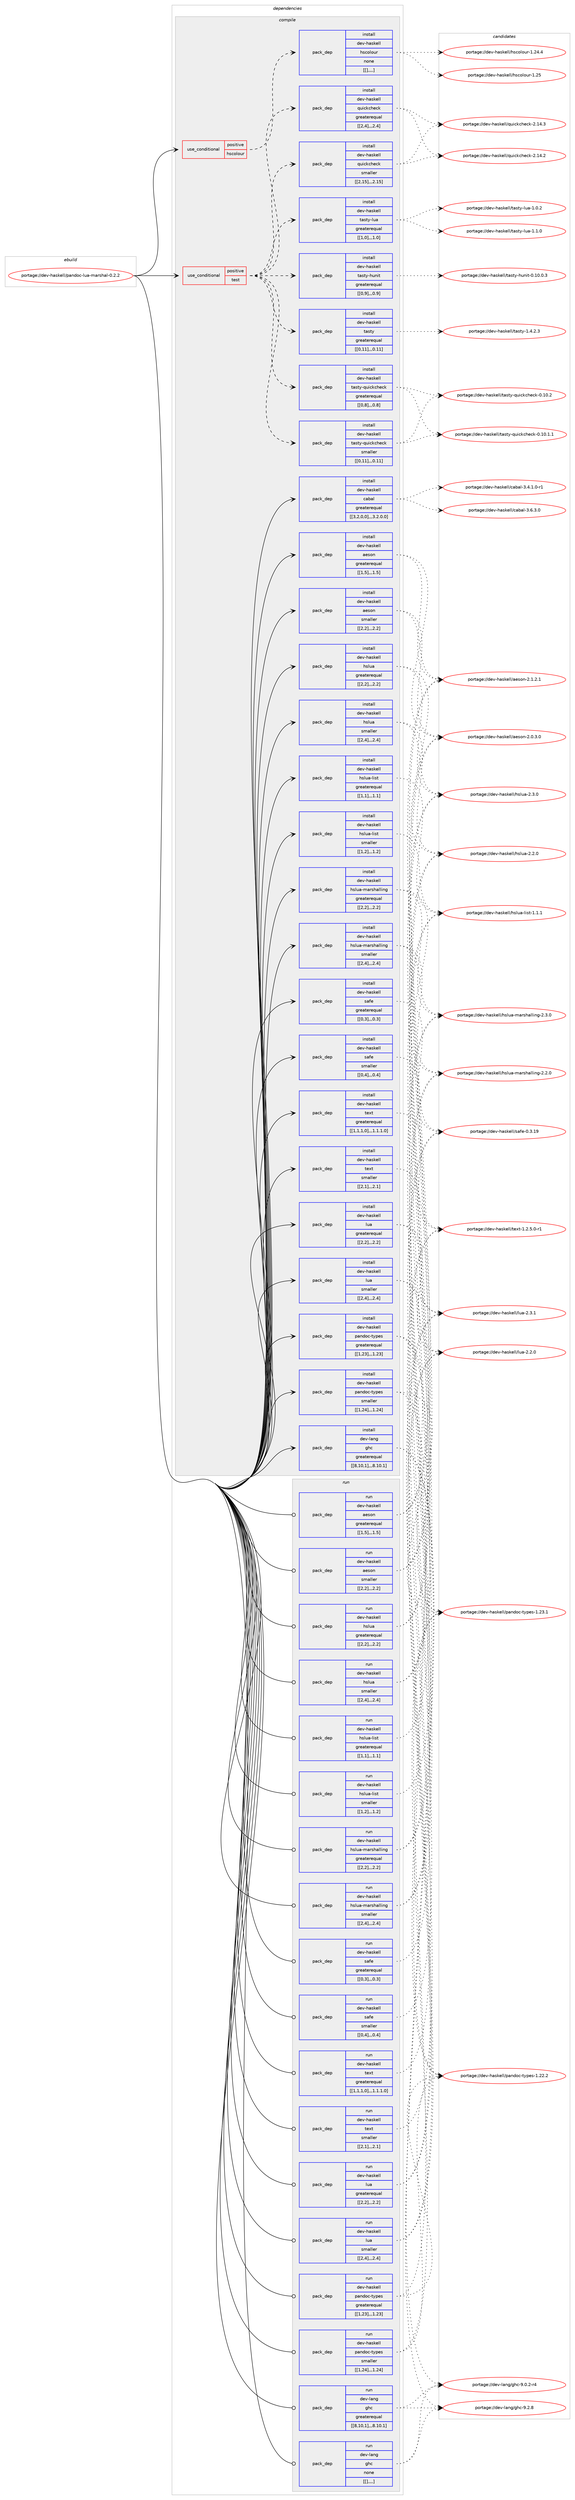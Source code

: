 digraph prolog {

# *************
# Graph options
# *************

newrank=true;
concentrate=true;
compound=true;
graph [rankdir=LR,fontname=Helvetica,fontsize=10,ranksep=1.5];#, ranksep=2.5, nodesep=0.2];
edge  [arrowhead=vee];
node  [fontname=Helvetica,fontsize=10];

# **********
# The ebuild
# **********

subgraph cluster_leftcol {
color=gray;
label=<<i>ebuild</i>>;
id [label="portage://dev-haskell/pandoc-lua-marshal-0.2.2", color=red, width=4, href="../dev-haskell/pandoc-lua-marshal-0.2.2.svg"];
}

# ****************
# The dependencies
# ****************

subgraph cluster_midcol {
color=gray;
label=<<i>dependencies</i>>;
subgraph cluster_compile {
fillcolor="#eeeeee";
style=filled;
label=<<i>compile</i>>;
subgraph cond21231 {
dependency86016 [label=<<TABLE BORDER="0" CELLBORDER="1" CELLSPACING="0" CELLPADDING="4"><TR><TD ROWSPAN="3" CELLPADDING="10">use_conditional</TD></TR><TR><TD>positive</TD></TR><TR><TD>hscolour</TD></TR></TABLE>>, shape=none, color=red];
subgraph pack63778 {
dependency86017 [label=<<TABLE BORDER="0" CELLBORDER="1" CELLSPACING="0" CELLPADDING="4" WIDTH="220"><TR><TD ROWSPAN="6" CELLPADDING="30">pack_dep</TD></TR><TR><TD WIDTH="110">install</TD></TR><TR><TD>dev-haskell</TD></TR><TR><TD>hscolour</TD></TR><TR><TD>none</TD></TR><TR><TD>[[],,,,]</TD></TR></TABLE>>, shape=none, color=blue];
}
dependency86016:e -> dependency86017:w [weight=20,style="dashed",arrowhead="vee"];
}
id:e -> dependency86016:w [weight=20,style="solid",arrowhead="vee"];
subgraph cond21232 {
dependency86018 [label=<<TABLE BORDER="0" CELLBORDER="1" CELLSPACING="0" CELLPADDING="4"><TR><TD ROWSPAN="3" CELLPADDING="10">use_conditional</TD></TR><TR><TD>positive</TD></TR><TR><TD>test</TD></TR></TABLE>>, shape=none, color=red];
subgraph pack63779 {
dependency86019 [label=<<TABLE BORDER="0" CELLBORDER="1" CELLSPACING="0" CELLPADDING="4" WIDTH="220"><TR><TD ROWSPAN="6" CELLPADDING="30">pack_dep</TD></TR><TR><TD WIDTH="110">install</TD></TR><TR><TD>dev-haskell</TD></TR><TR><TD>quickcheck</TD></TR><TR><TD>greaterequal</TD></TR><TR><TD>[[2,4],,,2.4]</TD></TR></TABLE>>, shape=none, color=blue];
}
dependency86018:e -> dependency86019:w [weight=20,style="dashed",arrowhead="vee"];
subgraph pack63780 {
dependency86020 [label=<<TABLE BORDER="0" CELLBORDER="1" CELLSPACING="0" CELLPADDING="4" WIDTH="220"><TR><TD ROWSPAN="6" CELLPADDING="30">pack_dep</TD></TR><TR><TD WIDTH="110">install</TD></TR><TR><TD>dev-haskell</TD></TR><TR><TD>quickcheck</TD></TR><TR><TD>smaller</TD></TR><TR><TD>[[2,15],,,2.15]</TD></TR></TABLE>>, shape=none, color=blue];
}
dependency86018:e -> dependency86020:w [weight=20,style="dashed",arrowhead="vee"];
subgraph pack63781 {
dependency86021 [label=<<TABLE BORDER="0" CELLBORDER="1" CELLSPACING="0" CELLPADDING="4" WIDTH="220"><TR><TD ROWSPAN="6" CELLPADDING="30">pack_dep</TD></TR><TR><TD WIDTH="110">install</TD></TR><TR><TD>dev-haskell</TD></TR><TR><TD>tasty</TD></TR><TR><TD>greaterequal</TD></TR><TR><TD>[[0,11],,,0.11]</TD></TR></TABLE>>, shape=none, color=blue];
}
dependency86018:e -> dependency86021:w [weight=20,style="dashed",arrowhead="vee"];
subgraph pack63782 {
dependency86022 [label=<<TABLE BORDER="0" CELLBORDER="1" CELLSPACING="0" CELLPADDING="4" WIDTH="220"><TR><TD ROWSPAN="6" CELLPADDING="30">pack_dep</TD></TR><TR><TD WIDTH="110">install</TD></TR><TR><TD>dev-haskell</TD></TR><TR><TD>tasty-hunit</TD></TR><TR><TD>greaterequal</TD></TR><TR><TD>[[0,9],,,0.9]</TD></TR></TABLE>>, shape=none, color=blue];
}
dependency86018:e -> dependency86022:w [weight=20,style="dashed",arrowhead="vee"];
subgraph pack63783 {
dependency86023 [label=<<TABLE BORDER="0" CELLBORDER="1" CELLSPACING="0" CELLPADDING="4" WIDTH="220"><TR><TD ROWSPAN="6" CELLPADDING="30">pack_dep</TD></TR><TR><TD WIDTH="110">install</TD></TR><TR><TD>dev-haskell</TD></TR><TR><TD>tasty-lua</TD></TR><TR><TD>greaterequal</TD></TR><TR><TD>[[1,0],,,1.0]</TD></TR></TABLE>>, shape=none, color=blue];
}
dependency86018:e -> dependency86023:w [weight=20,style="dashed",arrowhead="vee"];
subgraph pack63784 {
dependency86024 [label=<<TABLE BORDER="0" CELLBORDER="1" CELLSPACING="0" CELLPADDING="4" WIDTH="220"><TR><TD ROWSPAN="6" CELLPADDING="30">pack_dep</TD></TR><TR><TD WIDTH="110">install</TD></TR><TR><TD>dev-haskell</TD></TR><TR><TD>tasty-quickcheck</TD></TR><TR><TD>greaterequal</TD></TR><TR><TD>[[0,8],,,0.8]</TD></TR></TABLE>>, shape=none, color=blue];
}
dependency86018:e -> dependency86024:w [weight=20,style="dashed",arrowhead="vee"];
subgraph pack63785 {
dependency86025 [label=<<TABLE BORDER="0" CELLBORDER="1" CELLSPACING="0" CELLPADDING="4" WIDTH="220"><TR><TD ROWSPAN="6" CELLPADDING="30">pack_dep</TD></TR><TR><TD WIDTH="110">install</TD></TR><TR><TD>dev-haskell</TD></TR><TR><TD>tasty-quickcheck</TD></TR><TR><TD>smaller</TD></TR><TR><TD>[[0,11],,,0.11]</TD></TR></TABLE>>, shape=none, color=blue];
}
dependency86018:e -> dependency86025:w [weight=20,style="dashed",arrowhead="vee"];
}
id:e -> dependency86018:w [weight=20,style="solid",arrowhead="vee"];
subgraph pack63786 {
dependency86026 [label=<<TABLE BORDER="0" CELLBORDER="1" CELLSPACING="0" CELLPADDING="4" WIDTH="220"><TR><TD ROWSPAN="6" CELLPADDING="30">pack_dep</TD></TR><TR><TD WIDTH="110">install</TD></TR><TR><TD>dev-haskell</TD></TR><TR><TD>aeson</TD></TR><TR><TD>greaterequal</TD></TR><TR><TD>[[1,5],,,1.5]</TD></TR></TABLE>>, shape=none, color=blue];
}
id:e -> dependency86026:w [weight=20,style="solid",arrowhead="vee"];
subgraph pack63787 {
dependency86027 [label=<<TABLE BORDER="0" CELLBORDER="1" CELLSPACING="0" CELLPADDING="4" WIDTH="220"><TR><TD ROWSPAN="6" CELLPADDING="30">pack_dep</TD></TR><TR><TD WIDTH="110">install</TD></TR><TR><TD>dev-haskell</TD></TR><TR><TD>aeson</TD></TR><TR><TD>smaller</TD></TR><TR><TD>[[2,2],,,2.2]</TD></TR></TABLE>>, shape=none, color=blue];
}
id:e -> dependency86027:w [weight=20,style="solid",arrowhead="vee"];
subgraph pack63788 {
dependency86028 [label=<<TABLE BORDER="0" CELLBORDER="1" CELLSPACING="0" CELLPADDING="4" WIDTH="220"><TR><TD ROWSPAN="6" CELLPADDING="30">pack_dep</TD></TR><TR><TD WIDTH="110">install</TD></TR><TR><TD>dev-haskell</TD></TR><TR><TD>cabal</TD></TR><TR><TD>greaterequal</TD></TR><TR><TD>[[3,2,0,0],,,3.2.0.0]</TD></TR></TABLE>>, shape=none, color=blue];
}
id:e -> dependency86028:w [weight=20,style="solid",arrowhead="vee"];
subgraph pack63789 {
dependency86029 [label=<<TABLE BORDER="0" CELLBORDER="1" CELLSPACING="0" CELLPADDING="4" WIDTH="220"><TR><TD ROWSPAN="6" CELLPADDING="30">pack_dep</TD></TR><TR><TD WIDTH="110">install</TD></TR><TR><TD>dev-haskell</TD></TR><TR><TD>hslua</TD></TR><TR><TD>greaterequal</TD></TR><TR><TD>[[2,2],,,2.2]</TD></TR></TABLE>>, shape=none, color=blue];
}
id:e -> dependency86029:w [weight=20,style="solid",arrowhead="vee"];
subgraph pack63790 {
dependency86030 [label=<<TABLE BORDER="0" CELLBORDER="1" CELLSPACING="0" CELLPADDING="4" WIDTH="220"><TR><TD ROWSPAN="6" CELLPADDING="30">pack_dep</TD></TR><TR><TD WIDTH="110">install</TD></TR><TR><TD>dev-haskell</TD></TR><TR><TD>hslua</TD></TR><TR><TD>smaller</TD></TR><TR><TD>[[2,4],,,2.4]</TD></TR></TABLE>>, shape=none, color=blue];
}
id:e -> dependency86030:w [weight=20,style="solid",arrowhead="vee"];
subgraph pack63791 {
dependency86031 [label=<<TABLE BORDER="0" CELLBORDER="1" CELLSPACING="0" CELLPADDING="4" WIDTH="220"><TR><TD ROWSPAN="6" CELLPADDING="30">pack_dep</TD></TR><TR><TD WIDTH="110">install</TD></TR><TR><TD>dev-haskell</TD></TR><TR><TD>hslua-list</TD></TR><TR><TD>greaterequal</TD></TR><TR><TD>[[1,1],,,1.1]</TD></TR></TABLE>>, shape=none, color=blue];
}
id:e -> dependency86031:w [weight=20,style="solid",arrowhead="vee"];
subgraph pack63792 {
dependency86032 [label=<<TABLE BORDER="0" CELLBORDER="1" CELLSPACING="0" CELLPADDING="4" WIDTH="220"><TR><TD ROWSPAN="6" CELLPADDING="30">pack_dep</TD></TR><TR><TD WIDTH="110">install</TD></TR><TR><TD>dev-haskell</TD></TR><TR><TD>hslua-list</TD></TR><TR><TD>smaller</TD></TR><TR><TD>[[1,2],,,1.2]</TD></TR></TABLE>>, shape=none, color=blue];
}
id:e -> dependency86032:w [weight=20,style="solid",arrowhead="vee"];
subgraph pack63793 {
dependency86033 [label=<<TABLE BORDER="0" CELLBORDER="1" CELLSPACING="0" CELLPADDING="4" WIDTH="220"><TR><TD ROWSPAN="6" CELLPADDING="30">pack_dep</TD></TR><TR><TD WIDTH="110">install</TD></TR><TR><TD>dev-haskell</TD></TR><TR><TD>hslua-marshalling</TD></TR><TR><TD>greaterequal</TD></TR><TR><TD>[[2,2],,,2.2]</TD></TR></TABLE>>, shape=none, color=blue];
}
id:e -> dependency86033:w [weight=20,style="solid",arrowhead="vee"];
subgraph pack63794 {
dependency86034 [label=<<TABLE BORDER="0" CELLBORDER="1" CELLSPACING="0" CELLPADDING="4" WIDTH="220"><TR><TD ROWSPAN="6" CELLPADDING="30">pack_dep</TD></TR><TR><TD WIDTH="110">install</TD></TR><TR><TD>dev-haskell</TD></TR><TR><TD>hslua-marshalling</TD></TR><TR><TD>smaller</TD></TR><TR><TD>[[2,4],,,2.4]</TD></TR></TABLE>>, shape=none, color=blue];
}
id:e -> dependency86034:w [weight=20,style="solid",arrowhead="vee"];
subgraph pack63795 {
dependency86035 [label=<<TABLE BORDER="0" CELLBORDER="1" CELLSPACING="0" CELLPADDING="4" WIDTH="220"><TR><TD ROWSPAN="6" CELLPADDING="30">pack_dep</TD></TR><TR><TD WIDTH="110">install</TD></TR><TR><TD>dev-haskell</TD></TR><TR><TD>lua</TD></TR><TR><TD>greaterequal</TD></TR><TR><TD>[[2,2],,,2.2]</TD></TR></TABLE>>, shape=none, color=blue];
}
id:e -> dependency86035:w [weight=20,style="solid",arrowhead="vee"];
subgraph pack63796 {
dependency86036 [label=<<TABLE BORDER="0" CELLBORDER="1" CELLSPACING="0" CELLPADDING="4" WIDTH="220"><TR><TD ROWSPAN="6" CELLPADDING="30">pack_dep</TD></TR><TR><TD WIDTH="110">install</TD></TR><TR><TD>dev-haskell</TD></TR><TR><TD>lua</TD></TR><TR><TD>smaller</TD></TR><TR><TD>[[2,4],,,2.4]</TD></TR></TABLE>>, shape=none, color=blue];
}
id:e -> dependency86036:w [weight=20,style="solid",arrowhead="vee"];
subgraph pack63797 {
dependency86037 [label=<<TABLE BORDER="0" CELLBORDER="1" CELLSPACING="0" CELLPADDING="4" WIDTH="220"><TR><TD ROWSPAN="6" CELLPADDING="30">pack_dep</TD></TR><TR><TD WIDTH="110">install</TD></TR><TR><TD>dev-haskell</TD></TR><TR><TD>pandoc-types</TD></TR><TR><TD>greaterequal</TD></TR><TR><TD>[[1,23],,,1.23]</TD></TR></TABLE>>, shape=none, color=blue];
}
id:e -> dependency86037:w [weight=20,style="solid",arrowhead="vee"];
subgraph pack63798 {
dependency86038 [label=<<TABLE BORDER="0" CELLBORDER="1" CELLSPACING="0" CELLPADDING="4" WIDTH="220"><TR><TD ROWSPAN="6" CELLPADDING="30">pack_dep</TD></TR><TR><TD WIDTH="110">install</TD></TR><TR><TD>dev-haskell</TD></TR><TR><TD>pandoc-types</TD></TR><TR><TD>smaller</TD></TR><TR><TD>[[1,24],,,1.24]</TD></TR></TABLE>>, shape=none, color=blue];
}
id:e -> dependency86038:w [weight=20,style="solid",arrowhead="vee"];
subgraph pack63799 {
dependency86039 [label=<<TABLE BORDER="0" CELLBORDER="1" CELLSPACING="0" CELLPADDING="4" WIDTH="220"><TR><TD ROWSPAN="6" CELLPADDING="30">pack_dep</TD></TR><TR><TD WIDTH="110">install</TD></TR><TR><TD>dev-haskell</TD></TR><TR><TD>safe</TD></TR><TR><TD>greaterequal</TD></TR><TR><TD>[[0,3],,,0.3]</TD></TR></TABLE>>, shape=none, color=blue];
}
id:e -> dependency86039:w [weight=20,style="solid",arrowhead="vee"];
subgraph pack63800 {
dependency86040 [label=<<TABLE BORDER="0" CELLBORDER="1" CELLSPACING="0" CELLPADDING="4" WIDTH="220"><TR><TD ROWSPAN="6" CELLPADDING="30">pack_dep</TD></TR><TR><TD WIDTH="110">install</TD></TR><TR><TD>dev-haskell</TD></TR><TR><TD>safe</TD></TR><TR><TD>smaller</TD></TR><TR><TD>[[0,4],,,0.4]</TD></TR></TABLE>>, shape=none, color=blue];
}
id:e -> dependency86040:w [weight=20,style="solid",arrowhead="vee"];
subgraph pack63801 {
dependency86041 [label=<<TABLE BORDER="0" CELLBORDER="1" CELLSPACING="0" CELLPADDING="4" WIDTH="220"><TR><TD ROWSPAN="6" CELLPADDING="30">pack_dep</TD></TR><TR><TD WIDTH="110">install</TD></TR><TR><TD>dev-haskell</TD></TR><TR><TD>text</TD></TR><TR><TD>greaterequal</TD></TR><TR><TD>[[1,1,1,0],,,1.1.1.0]</TD></TR></TABLE>>, shape=none, color=blue];
}
id:e -> dependency86041:w [weight=20,style="solid",arrowhead="vee"];
subgraph pack63802 {
dependency86042 [label=<<TABLE BORDER="0" CELLBORDER="1" CELLSPACING="0" CELLPADDING="4" WIDTH="220"><TR><TD ROWSPAN="6" CELLPADDING="30">pack_dep</TD></TR><TR><TD WIDTH="110">install</TD></TR><TR><TD>dev-haskell</TD></TR><TR><TD>text</TD></TR><TR><TD>smaller</TD></TR><TR><TD>[[2,1],,,2.1]</TD></TR></TABLE>>, shape=none, color=blue];
}
id:e -> dependency86042:w [weight=20,style="solid",arrowhead="vee"];
subgraph pack63803 {
dependency86043 [label=<<TABLE BORDER="0" CELLBORDER="1" CELLSPACING="0" CELLPADDING="4" WIDTH="220"><TR><TD ROWSPAN="6" CELLPADDING="30">pack_dep</TD></TR><TR><TD WIDTH="110">install</TD></TR><TR><TD>dev-lang</TD></TR><TR><TD>ghc</TD></TR><TR><TD>greaterequal</TD></TR><TR><TD>[[8,10,1],,,8.10.1]</TD></TR></TABLE>>, shape=none, color=blue];
}
id:e -> dependency86043:w [weight=20,style="solid",arrowhead="vee"];
}
subgraph cluster_compileandrun {
fillcolor="#eeeeee";
style=filled;
label=<<i>compile and run</i>>;
}
subgraph cluster_run {
fillcolor="#eeeeee";
style=filled;
label=<<i>run</i>>;
subgraph pack63804 {
dependency86044 [label=<<TABLE BORDER="0" CELLBORDER="1" CELLSPACING="0" CELLPADDING="4" WIDTH="220"><TR><TD ROWSPAN="6" CELLPADDING="30">pack_dep</TD></TR><TR><TD WIDTH="110">run</TD></TR><TR><TD>dev-haskell</TD></TR><TR><TD>aeson</TD></TR><TR><TD>greaterequal</TD></TR><TR><TD>[[1,5],,,1.5]</TD></TR></TABLE>>, shape=none, color=blue];
}
id:e -> dependency86044:w [weight=20,style="solid",arrowhead="odot"];
subgraph pack63805 {
dependency86045 [label=<<TABLE BORDER="0" CELLBORDER="1" CELLSPACING="0" CELLPADDING="4" WIDTH="220"><TR><TD ROWSPAN="6" CELLPADDING="30">pack_dep</TD></TR><TR><TD WIDTH="110">run</TD></TR><TR><TD>dev-haskell</TD></TR><TR><TD>aeson</TD></TR><TR><TD>smaller</TD></TR><TR><TD>[[2,2],,,2.2]</TD></TR></TABLE>>, shape=none, color=blue];
}
id:e -> dependency86045:w [weight=20,style="solid",arrowhead="odot"];
subgraph pack63806 {
dependency86046 [label=<<TABLE BORDER="0" CELLBORDER="1" CELLSPACING="0" CELLPADDING="4" WIDTH="220"><TR><TD ROWSPAN="6" CELLPADDING="30">pack_dep</TD></TR><TR><TD WIDTH="110">run</TD></TR><TR><TD>dev-haskell</TD></TR><TR><TD>hslua</TD></TR><TR><TD>greaterequal</TD></TR><TR><TD>[[2,2],,,2.2]</TD></TR></TABLE>>, shape=none, color=blue];
}
id:e -> dependency86046:w [weight=20,style="solid",arrowhead="odot"];
subgraph pack63807 {
dependency86047 [label=<<TABLE BORDER="0" CELLBORDER="1" CELLSPACING="0" CELLPADDING="4" WIDTH="220"><TR><TD ROWSPAN="6" CELLPADDING="30">pack_dep</TD></TR><TR><TD WIDTH="110">run</TD></TR><TR><TD>dev-haskell</TD></TR><TR><TD>hslua</TD></TR><TR><TD>smaller</TD></TR><TR><TD>[[2,4],,,2.4]</TD></TR></TABLE>>, shape=none, color=blue];
}
id:e -> dependency86047:w [weight=20,style="solid",arrowhead="odot"];
subgraph pack63808 {
dependency86048 [label=<<TABLE BORDER="0" CELLBORDER="1" CELLSPACING="0" CELLPADDING="4" WIDTH="220"><TR><TD ROWSPAN="6" CELLPADDING="30">pack_dep</TD></TR><TR><TD WIDTH="110">run</TD></TR><TR><TD>dev-haskell</TD></TR><TR><TD>hslua-list</TD></TR><TR><TD>greaterequal</TD></TR><TR><TD>[[1,1],,,1.1]</TD></TR></TABLE>>, shape=none, color=blue];
}
id:e -> dependency86048:w [weight=20,style="solid",arrowhead="odot"];
subgraph pack63809 {
dependency86049 [label=<<TABLE BORDER="0" CELLBORDER="1" CELLSPACING="0" CELLPADDING="4" WIDTH="220"><TR><TD ROWSPAN="6" CELLPADDING="30">pack_dep</TD></TR><TR><TD WIDTH="110">run</TD></TR><TR><TD>dev-haskell</TD></TR><TR><TD>hslua-list</TD></TR><TR><TD>smaller</TD></TR><TR><TD>[[1,2],,,1.2]</TD></TR></TABLE>>, shape=none, color=blue];
}
id:e -> dependency86049:w [weight=20,style="solid",arrowhead="odot"];
subgraph pack63810 {
dependency86050 [label=<<TABLE BORDER="0" CELLBORDER="1" CELLSPACING="0" CELLPADDING="4" WIDTH="220"><TR><TD ROWSPAN="6" CELLPADDING="30">pack_dep</TD></TR><TR><TD WIDTH="110">run</TD></TR><TR><TD>dev-haskell</TD></TR><TR><TD>hslua-marshalling</TD></TR><TR><TD>greaterequal</TD></TR><TR><TD>[[2,2],,,2.2]</TD></TR></TABLE>>, shape=none, color=blue];
}
id:e -> dependency86050:w [weight=20,style="solid",arrowhead="odot"];
subgraph pack63811 {
dependency86051 [label=<<TABLE BORDER="0" CELLBORDER="1" CELLSPACING="0" CELLPADDING="4" WIDTH="220"><TR><TD ROWSPAN="6" CELLPADDING="30">pack_dep</TD></TR><TR><TD WIDTH="110">run</TD></TR><TR><TD>dev-haskell</TD></TR><TR><TD>hslua-marshalling</TD></TR><TR><TD>smaller</TD></TR><TR><TD>[[2,4],,,2.4]</TD></TR></TABLE>>, shape=none, color=blue];
}
id:e -> dependency86051:w [weight=20,style="solid",arrowhead="odot"];
subgraph pack63812 {
dependency86052 [label=<<TABLE BORDER="0" CELLBORDER="1" CELLSPACING="0" CELLPADDING="4" WIDTH="220"><TR><TD ROWSPAN="6" CELLPADDING="30">pack_dep</TD></TR><TR><TD WIDTH="110">run</TD></TR><TR><TD>dev-haskell</TD></TR><TR><TD>lua</TD></TR><TR><TD>greaterequal</TD></TR><TR><TD>[[2,2],,,2.2]</TD></TR></TABLE>>, shape=none, color=blue];
}
id:e -> dependency86052:w [weight=20,style="solid",arrowhead="odot"];
subgraph pack63813 {
dependency86053 [label=<<TABLE BORDER="0" CELLBORDER="1" CELLSPACING="0" CELLPADDING="4" WIDTH="220"><TR><TD ROWSPAN="6" CELLPADDING="30">pack_dep</TD></TR><TR><TD WIDTH="110">run</TD></TR><TR><TD>dev-haskell</TD></TR><TR><TD>lua</TD></TR><TR><TD>smaller</TD></TR><TR><TD>[[2,4],,,2.4]</TD></TR></TABLE>>, shape=none, color=blue];
}
id:e -> dependency86053:w [weight=20,style="solid",arrowhead="odot"];
subgraph pack63814 {
dependency86054 [label=<<TABLE BORDER="0" CELLBORDER="1" CELLSPACING="0" CELLPADDING="4" WIDTH="220"><TR><TD ROWSPAN="6" CELLPADDING="30">pack_dep</TD></TR><TR><TD WIDTH="110">run</TD></TR><TR><TD>dev-haskell</TD></TR><TR><TD>pandoc-types</TD></TR><TR><TD>greaterequal</TD></TR><TR><TD>[[1,23],,,1.23]</TD></TR></TABLE>>, shape=none, color=blue];
}
id:e -> dependency86054:w [weight=20,style="solid",arrowhead="odot"];
subgraph pack63815 {
dependency86055 [label=<<TABLE BORDER="0" CELLBORDER="1" CELLSPACING="0" CELLPADDING="4" WIDTH="220"><TR><TD ROWSPAN="6" CELLPADDING="30">pack_dep</TD></TR><TR><TD WIDTH="110">run</TD></TR><TR><TD>dev-haskell</TD></TR><TR><TD>pandoc-types</TD></TR><TR><TD>smaller</TD></TR><TR><TD>[[1,24],,,1.24]</TD></TR></TABLE>>, shape=none, color=blue];
}
id:e -> dependency86055:w [weight=20,style="solid",arrowhead="odot"];
subgraph pack63816 {
dependency86056 [label=<<TABLE BORDER="0" CELLBORDER="1" CELLSPACING="0" CELLPADDING="4" WIDTH="220"><TR><TD ROWSPAN="6" CELLPADDING="30">pack_dep</TD></TR><TR><TD WIDTH="110">run</TD></TR><TR><TD>dev-haskell</TD></TR><TR><TD>safe</TD></TR><TR><TD>greaterequal</TD></TR><TR><TD>[[0,3],,,0.3]</TD></TR></TABLE>>, shape=none, color=blue];
}
id:e -> dependency86056:w [weight=20,style="solid",arrowhead="odot"];
subgraph pack63817 {
dependency86057 [label=<<TABLE BORDER="0" CELLBORDER="1" CELLSPACING="0" CELLPADDING="4" WIDTH="220"><TR><TD ROWSPAN="6" CELLPADDING="30">pack_dep</TD></TR><TR><TD WIDTH="110">run</TD></TR><TR><TD>dev-haskell</TD></TR><TR><TD>safe</TD></TR><TR><TD>smaller</TD></TR><TR><TD>[[0,4],,,0.4]</TD></TR></TABLE>>, shape=none, color=blue];
}
id:e -> dependency86057:w [weight=20,style="solid",arrowhead="odot"];
subgraph pack63818 {
dependency86058 [label=<<TABLE BORDER="0" CELLBORDER="1" CELLSPACING="0" CELLPADDING="4" WIDTH="220"><TR><TD ROWSPAN="6" CELLPADDING="30">pack_dep</TD></TR><TR><TD WIDTH="110">run</TD></TR><TR><TD>dev-haskell</TD></TR><TR><TD>text</TD></TR><TR><TD>greaterequal</TD></TR><TR><TD>[[1,1,1,0],,,1.1.1.0]</TD></TR></TABLE>>, shape=none, color=blue];
}
id:e -> dependency86058:w [weight=20,style="solid",arrowhead="odot"];
subgraph pack63819 {
dependency86059 [label=<<TABLE BORDER="0" CELLBORDER="1" CELLSPACING="0" CELLPADDING="4" WIDTH="220"><TR><TD ROWSPAN="6" CELLPADDING="30">pack_dep</TD></TR><TR><TD WIDTH="110">run</TD></TR><TR><TD>dev-haskell</TD></TR><TR><TD>text</TD></TR><TR><TD>smaller</TD></TR><TR><TD>[[2,1],,,2.1]</TD></TR></TABLE>>, shape=none, color=blue];
}
id:e -> dependency86059:w [weight=20,style="solid",arrowhead="odot"];
subgraph pack63820 {
dependency86060 [label=<<TABLE BORDER="0" CELLBORDER="1" CELLSPACING="0" CELLPADDING="4" WIDTH="220"><TR><TD ROWSPAN="6" CELLPADDING="30">pack_dep</TD></TR><TR><TD WIDTH="110">run</TD></TR><TR><TD>dev-lang</TD></TR><TR><TD>ghc</TD></TR><TR><TD>greaterequal</TD></TR><TR><TD>[[8,10,1],,,8.10.1]</TD></TR></TABLE>>, shape=none, color=blue];
}
id:e -> dependency86060:w [weight=20,style="solid",arrowhead="odot"];
subgraph pack63821 {
dependency86061 [label=<<TABLE BORDER="0" CELLBORDER="1" CELLSPACING="0" CELLPADDING="4" WIDTH="220"><TR><TD ROWSPAN="6" CELLPADDING="30">pack_dep</TD></TR><TR><TD WIDTH="110">run</TD></TR><TR><TD>dev-lang</TD></TR><TR><TD>ghc</TD></TR><TR><TD>none</TD></TR><TR><TD>[[],,,,]</TD></TR></TABLE>>, shape=none, color=blue];
}
id:e -> dependency86061:w [weight=20,style="solid",arrowhead="odot"];
}
}

# **************
# The candidates
# **************

subgraph cluster_choices {
rank=same;
color=gray;
label=<<i>candidates</i>>;

subgraph choice63778 {
color=black;
nodesep=1;
choice100101118451049711510710110810847104115991111081111171144549465053 [label="portage://dev-haskell/hscolour-1.25", color=red, width=4,href="../dev-haskell/hscolour-1.25.svg"];
choice1001011184510497115107101108108471041159911110811111711445494650524652 [label="portage://dev-haskell/hscolour-1.24.4", color=red, width=4,href="../dev-haskell/hscolour-1.24.4.svg"];
dependency86017:e -> choice100101118451049711510710110810847104115991111081111171144549465053:w [style=dotted,weight="100"];
dependency86017:e -> choice1001011184510497115107101108108471041159911110811111711445494650524652:w [style=dotted,weight="100"];
}
subgraph choice63779 {
color=black;
nodesep=1;
choice10010111845104971151071011081084711311710599107991041019910745504649524651 [label="portage://dev-haskell/quickcheck-2.14.3", color=red, width=4,href="../dev-haskell/quickcheck-2.14.3.svg"];
choice10010111845104971151071011081084711311710599107991041019910745504649524650 [label="portage://dev-haskell/quickcheck-2.14.2", color=red, width=4,href="../dev-haskell/quickcheck-2.14.2.svg"];
dependency86019:e -> choice10010111845104971151071011081084711311710599107991041019910745504649524651:w [style=dotted,weight="100"];
dependency86019:e -> choice10010111845104971151071011081084711311710599107991041019910745504649524650:w [style=dotted,weight="100"];
}
subgraph choice63780 {
color=black;
nodesep=1;
choice10010111845104971151071011081084711311710599107991041019910745504649524651 [label="portage://dev-haskell/quickcheck-2.14.3", color=red, width=4,href="../dev-haskell/quickcheck-2.14.3.svg"];
choice10010111845104971151071011081084711311710599107991041019910745504649524650 [label="portage://dev-haskell/quickcheck-2.14.2", color=red, width=4,href="../dev-haskell/quickcheck-2.14.2.svg"];
dependency86020:e -> choice10010111845104971151071011081084711311710599107991041019910745504649524651:w [style=dotted,weight="100"];
dependency86020:e -> choice10010111845104971151071011081084711311710599107991041019910745504649524650:w [style=dotted,weight="100"];
}
subgraph choice63781 {
color=black;
nodesep=1;
choice100101118451049711510710110810847116971151161214549465246504651 [label="portage://dev-haskell/tasty-1.4.2.3", color=red, width=4,href="../dev-haskell/tasty-1.4.2.3.svg"];
dependency86021:e -> choice100101118451049711510710110810847116971151161214549465246504651:w [style=dotted,weight="100"];
}
subgraph choice63782 {
color=black;
nodesep=1;
choice1001011184510497115107101108108471169711511612145104117110105116454846494846484651 [label="portage://dev-haskell/tasty-hunit-0.10.0.3", color=red, width=4,href="../dev-haskell/tasty-hunit-0.10.0.3.svg"];
dependency86022:e -> choice1001011184510497115107101108108471169711511612145104117110105116454846494846484651:w [style=dotted,weight="100"];
}
subgraph choice63783 {
color=black;
nodesep=1;
choice100101118451049711510710110810847116971151161214510811797454946494648 [label="portage://dev-haskell/tasty-lua-1.1.0", color=red, width=4,href="../dev-haskell/tasty-lua-1.1.0.svg"];
choice100101118451049711510710110810847116971151161214510811797454946484650 [label="portage://dev-haskell/tasty-lua-1.0.2", color=red, width=4,href="../dev-haskell/tasty-lua-1.0.2.svg"];
dependency86023:e -> choice100101118451049711510710110810847116971151161214510811797454946494648:w [style=dotted,weight="100"];
dependency86023:e -> choice100101118451049711510710110810847116971151161214510811797454946484650:w [style=dotted,weight="100"];
}
subgraph choice63784 {
color=black;
nodesep=1;
choice100101118451049711510710110810847116971151161214511311710599107991041019910745484649484650 [label="portage://dev-haskell/tasty-quickcheck-0.10.2", color=red, width=4,href="../dev-haskell/tasty-quickcheck-0.10.2.svg"];
choice1001011184510497115107101108108471169711511612145113117105991079910410199107454846494846494649 [label="portage://dev-haskell/tasty-quickcheck-0.10.1.1", color=red, width=4,href="../dev-haskell/tasty-quickcheck-0.10.1.1.svg"];
dependency86024:e -> choice100101118451049711510710110810847116971151161214511311710599107991041019910745484649484650:w [style=dotted,weight="100"];
dependency86024:e -> choice1001011184510497115107101108108471169711511612145113117105991079910410199107454846494846494649:w [style=dotted,weight="100"];
}
subgraph choice63785 {
color=black;
nodesep=1;
choice100101118451049711510710110810847116971151161214511311710599107991041019910745484649484650 [label="portage://dev-haskell/tasty-quickcheck-0.10.2", color=red, width=4,href="../dev-haskell/tasty-quickcheck-0.10.2.svg"];
choice1001011184510497115107101108108471169711511612145113117105991079910410199107454846494846494649 [label="portage://dev-haskell/tasty-quickcheck-0.10.1.1", color=red, width=4,href="../dev-haskell/tasty-quickcheck-0.10.1.1.svg"];
dependency86025:e -> choice100101118451049711510710110810847116971151161214511311710599107991041019910745484649484650:w [style=dotted,weight="100"];
dependency86025:e -> choice1001011184510497115107101108108471169711511612145113117105991079910410199107454846494846494649:w [style=dotted,weight="100"];
}
subgraph choice63786 {
color=black;
nodesep=1;
choice100101118451049711510710110810847971011151111104550464946504649 [label="portage://dev-haskell/aeson-2.1.2.1", color=red, width=4,href="../dev-haskell/aeson-2.1.2.1.svg"];
choice100101118451049711510710110810847971011151111104550464846514648 [label="portage://dev-haskell/aeson-2.0.3.0", color=red, width=4,href="../dev-haskell/aeson-2.0.3.0.svg"];
dependency86026:e -> choice100101118451049711510710110810847971011151111104550464946504649:w [style=dotted,weight="100"];
dependency86026:e -> choice100101118451049711510710110810847971011151111104550464846514648:w [style=dotted,weight="100"];
}
subgraph choice63787 {
color=black;
nodesep=1;
choice100101118451049711510710110810847971011151111104550464946504649 [label="portage://dev-haskell/aeson-2.1.2.1", color=red, width=4,href="../dev-haskell/aeson-2.1.2.1.svg"];
choice100101118451049711510710110810847971011151111104550464846514648 [label="portage://dev-haskell/aeson-2.0.3.0", color=red, width=4,href="../dev-haskell/aeson-2.0.3.0.svg"];
dependency86027:e -> choice100101118451049711510710110810847971011151111104550464946504649:w [style=dotted,weight="100"];
dependency86027:e -> choice100101118451049711510710110810847971011151111104550464846514648:w [style=dotted,weight="100"];
}
subgraph choice63788 {
color=black;
nodesep=1;
choice100101118451049711510710110810847999798971084551465446514648 [label="portage://dev-haskell/cabal-3.6.3.0", color=red, width=4,href="../dev-haskell/cabal-3.6.3.0.svg"];
choice1001011184510497115107101108108479997989710845514652464946484511449 [label="portage://dev-haskell/cabal-3.4.1.0-r1", color=red, width=4,href="../dev-haskell/cabal-3.4.1.0-r1.svg"];
dependency86028:e -> choice100101118451049711510710110810847999798971084551465446514648:w [style=dotted,weight="100"];
dependency86028:e -> choice1001011184510497115107101108108479997989710845514652464946484511449:w [style=dotted,weight="100"];
}
subgraph choice63789 {
color=black;
nodesep=1;
choice10010111845104971151071011081084710411510811797455046514648 [label="portage://dev-haskell/hslua-2.3.0", color=red, width=4,href="../dev-haskell/hslua-2.3.0.svg"];
choice10010111845104971151071011081084710411510811797455046504648 [label="portage://dev-haskell/hslua-2.2.0", color=red, width=4,href="../dev-haskell/hslua-2.2.0.svg"];
dependency86029:e -> choice10010111845104971151071011081084710411510811797455046514648:w [style=dotted,weight="100"];
dependency86029:e -> choice10010111845104971151071011081084710411510811797455046504648:w [style=dotted,weight="100"];
}
subgraph choice63790 {
color=black;
nodesep=1;
choice10010111845104971151071011081084710411510811797455046514648 [label="portage://dev-haskell/hslua-2.3.0", color=red, width=4,href="../dev-haskell/hslua-2.3.0.svg"];
choice10010111845104971151071011081084710411510811797455046504648 [label="portage://dev-haskell/hslua-2.2.0", color=red, width=4,href="../dev-haskell/hslua-2.2.0.svg"];
dependency86030:e -> choice10010111845104971151071011081084710411510811797455046514648:w [style=dotted,weight="100"];
dependency86030:e -> choice10010111845104971151071011081084710411510811797455046504648:w [style=dotted,weight="100"];
}
subgraph choice63791 {
color=black;
nodesep=1;
choice1001011184510497115107101108108471041151081179745108105115116454946494649 [label="portage://dev-haskell/hslua-list-1.1.1", color=red, width=4,href="../dev-haskell/hslua-list-1.1.1.svg"];
dependency86031:e -> choice1001011184510497115107101108108471041151081179745108105115116454946494649:w [style=dotted,weight="100"];
}
subgraph choice63792 {
color=black;
nodesep=1;
choice1001011184510497115107101108108471041151081179745108105115116454946494649 [label="portage://dev-haskell/hslua-list-1.1.1", color=red, width=4,href="../dev-haskell/hslua-list-1.1.1.svg"];
dependency86032:e -> choice1001011184510497115107101108108471041151081179745108105115116454946494649:w [style=dotted,weight="100"];
}
subgraph choice63793 {
color=black;
nodesep=1;
choice10010111845104971151071011081084710411510811797451099711411510497108108105110103455046514648 [label="portage://dev-haskell/hslua-marshalling-2.3.0", color=red, width=4,href="../dev-haskell/hslua-marshalling-2.3.0.svg"];
choice10010111845104971151071011081084710411510811797451099711411510497108108105110103455046504648 [label="portage://dev-haskell/hslua-marshalling-2.2.0", color=red, width=4,href="../dev-haskell/hslua-marshalling-2.2.0.svg"];
dependency86033:e -> choice10010111845104971151071011081084710411510811797451099711411510497108108105110103455046514648:w [style=dotted,weight="100"];
dependency86033:e -> choice10010111845104971151071011081084710411510811797451099711411510497108108105110103455046504648:w [style=dotted,weight="100"];
}
subgraph choice63794 {
color=black;
nodesep=1;
choice10010111845104971151071011081084710411510811797451099711411510497108108105110103455046514648 [label="portage://dev-haskell/hslua-marshalling-2.3.0", color=red, width=4,href="../dev-haskell/hslua-marshalling-2.3.0.svg"];
choice10010111845104971151071011081084710411510811797451099711411510497108108105110103455046504648 [label="portage://dev-haskell/hslua-marshalling-2.2.0", color=red, width=4,href="../dev-haskell/hslua-marshalling-2.2.0.svg"];
dependency86034:e -> choice10010111845104971151071011081084710411510811797451099711411510497108108105110103455046514648:w [style=dotted,weight="100"];
dependency86034:e -> choice10010111845104971151071011081084710411510811797451099711411510497108108105110103455046504648:w [style=dotted,weight="100"];
}
subgraph choice63795 {
color=black;
nodesep=1;
choice10010111845104971151071011081084710811797455046514649 [label="portage://dev-haskell/lua-2.3.1", color=red, width=4,href="../dev-haskell/lua-2.3.1.svg"];
choice10010111845104971151071011081084710811797455046504648 [label="portage://dev-haskell/lua-2.2.0", color=red, width=4,href="../dev-haskell/lua-2.2.0.svg"];
dependency86035:e -> choice10010111845104971151071011081084710811797455046514649:w [style=dotted,weight="100"];
dependency86035:e -> choice10010111845104971151071011081084710811797455046504648:w [style=dotted,weight="100"];
}
subgraph choice63796 {
color=black;
nodesep=1;
choice10010111845104971151071011081084710811797455046514649 [label="portage://dev-haskell/lua-2.3.1", color=red, width=4,href="../dev-haskell/lua-2.3.1.svg"];
choice10010111845104971151071011081084710811797455046504648 [label="portage://dev-haskell/lua-2.2.0", color=red, width=4,href="../dev-haskell/lua-2.2.0.svg"];
dependency86036:e -> choice10010111845104971151071011081084710811797455046514649:w [style=dotted,weight="100"];
dependency86036:e -> choice10010111845104971151071011081084710811797455046504648:w [style=dotted,weight="100"];
}
subgraph choice63797 {
color=black;
nodesep=1;
choice10010111845104971151071011081084711297110100111994511612111210111545494650514649 [label="portage://dev-haskell/pandoc-types-1.23.1", color=red, width=4,href="../dev-haskell/pandoc-types-1.23.1.svg"];
choice10010111845104971151071011081084711297110100111994511612111210111545494650504650 [label="portage://dev-haskell/pandoc-types-1.22.2", color=red, width=4,href="../dev-haskell/pandoc-types-1.22.2.svg"];
dependency86037:e -> choice10010111845104971151071011081084711297110100111994511612111210111545494650514649:w [style=dotted,weight="100"];
dependency86037:e -> choice10010111845104971151071011081084711297110100111994511612111210111545494650504650:w [style=dotted,weight="100"];
}
subgraph choice63798 {
color=black;
nodesep=1;
choice10010111845104971151071011081084711297110100111994511612111210111545494650514649 [label="portage://dev-haskell/pandoc-types-1.23.1", color=red, width=4,href="../dev-haskell/pandoc-types-1.23.1.svg"];
choice10010111845104971151071011081084711297110100111994511612111210111545494650504650 [label="portage://dev-haskell/pandoc-types-1.22.2", color=red, width=4,href="../dev-haskell/pandoc-types-1.22.2.svg"];
dependency86038:e -> choice10010111845104971151071011081084711297110100111994511612111210111545494650514649:w [style=dotted,weight="100"];
dependency86038:e -> choice10010111845104971151071011081084711297110100111994511612111210111545494650504650:w [style=dotted,weight="100"];
}
subgraph choice63799 {
color=black;
nodesep=1;
choice1001011184510497115107101108108471159710210145484651464957 [label="portage://dev-haskell/safe-0.3.19", color=red, width=4,href="../dev-haskell/safe-0.3.19.svg"];
dependency86039:e -> choice1001011184510497115107101108108471159710210145484651464957:w [style=dotted,weight="100"];
}
subgraph choice63800 {
color=black;
nodesep=1;
choice1001011184510497115107101108108471159710210145484651464957 [label="portage://dev-haskell/safe-0.3.19", color=red, width=4,href="../dev-haskell/safe-0.3.19.svg"];
dependency86040:e -> choice1001011184510497115107101108108471159710210145484651464957:w [style=dotted,weight="100"];
}
subgraph choice63801 {
color=black;
nodesep=1;
choice10010111845104971151071011081084711610112011645494650465346484511449 [label="portage://dev-haskell/text-1.2.5.0-r1", color=red, width=4,href="../dev-haskell/text-1.2.5.0-r1.svg"];
dependency86041:e -> choice10010111845104971151071011081084711610112011645494650465346484511449:w [style=dotted,weight="100"];
}
subgraph choice63802 {
color=black;
nodesep=1;
choice10010111845104971151071011081084711610112011645494650465346484511449 [label="portage://dev-haskell/text-1.2.5.0-r1", color=red, width=4,href="../dev-haskell/text-1.2.5.0-r1.svg"];
dependency86042:e -> choice10010111845104971151071011081084711610112011645494650465346484511449:w [style=dotted,weight="100"];
}
subgraph choice63803 {
color=black;
nodesep=1;
choice10010111845108971101034710310499455746504656 [label="portage://dev-lang/ghc-9.2.8", color=red, width=4,href="../dev-lang/ghc-9.2.8.svg"];
choice100101118451089711010347103104994557464846504511452 [label="portage://dev-lang/ghc-9.0.2-r4", color=red, width=4,href="../dev-lang/ghc-9.0.2-r4.svg"];
dependency86043:e -> choice10010111845108971101034710310499455746504656:w [style=dotted,weight="100"];
dependency86043:e -> choice100101118451089711010347103104994557464846504511452:w [style=dotted,weight="100"];
}
subgraph choice63804 {
color=black;
nodesep=1;
choice100101118451049711510710110810847971011151111104550464946504649 [label="portage://dev-haskell/aeson-2.1.2.1", color=red, width=4,href="../dev-haskell/aeson-2.1.2.1.svg"];
choice100101118451049711510710110810847971011151111104550464846514648 [label="portage://dev-haskell/aeson-2.0.3.0", color=red, width=4,href="../dev-haskell/aeson-2.0.3.0.svg"];
dependency86044:e -> choice100101118451049711510710110810847971011151111104550464946504649:w [style=dotted,weight="100"];
dependency86044:e -> choice100101118451049711510710110810847971011151111104550464846514648:w [style=dotted,weight="100"];
}
subgraph choice63805 {
color=black;
nodesep=1;
choice100101118451049711510710110810847971011151111104550464946504649 [label="portage://dev-haskell/aeson-2.1.2.1", color=red, width=4,href="../dev-haskell/aeson-2.1.2.1.svg"];
choice100101118451049711510710110810847971011151111104550464846514648 [label="portage://dev-haskell/aeson-2.0.3.0", color=red, width=4,href="../dev-haskell/aeson-2.0.3.0.svg"];
dependency86045:e -> choice100101118451049711510710110810847971011151111104550464946504649:w [style=dotted,weight="100"];
dependency86045:e -> choice100101118451049711510710110810847971011151111104550464846514648:w [style=dotted,weight="100"];
}
subgraph choice63806 {
color=black;
nodesep=1;
choice10010111845104971151071011081084710411510811797455046514648 [label="portage://dev-haskell/hslua-2.3.0", color=red, width=4,href="../dev-haskell/hslua-2.3.0.svg"];
choice10010111845104971151071011081084710411510811797455046504648 [label="portage://dev-haskell/hslua-2.2.0", color=red, width=4,href="../dev-haskell/hslua-2.2.0.svg"];
dependency86046:e -> choice10010111845104971151071011081084710411510811797455046514648:w [style=dotted,weight="100"];
dependency86046:e -> choice10010111845104971151071011081084710411510811797455046504648:w [style=dotted,weight="100"];
}
subgraph choice63807 {
color=black;
nodesep=1;
choice10010111845104971151071011081084710411510811797455046514648 [label="portage://dev-haskell/hslua-2.3.0", color=red, width=4,href="../dev-haskell/hslua-2.3.0.svg"];
choice10010111845104971151071011081084710411510811797455046504648 [label="portage://dev-haskell/hslua-2.2.0", color=red, width=4,href="../dev-haskell/hslua-2.2.0.svg"];
dependency86047:e -> choice10010111845104971151071011081084710411510811797455046514648:w [style=dotted,weight="100"];
dependency86047:e -> choice10010111845104971151071011081084710411510811797455046504648:w [style=dotted,weight="100"];
}
subgraph choice63808 {
color=black;
nodesep=1;
choice1001011184510497115107101108108471041151081179745108105115116454946494649 [label="portage://dev-haskell/hslua-list-1.1.1", color=red, width=4,href="../dev-haskell/hslua-list-1.1.1.svg"];
dependency86048:e -> choice1001011184510497115107101108108471041151081179745108105115116454946494649:w [style=dotted,weight="100"];
}
subgraph choice63809 {
color=black;
nodesep=1;
choice1001011184510497115107101108108471041151081179745108105115116454946494649 [label="portage://dev-haskell/hslua-list-1.1.1", color=red, width=4,href="../dev-haskell/hslua-list-1.1.1.svg"];
dependency86049:e -> choice1001011184510497115107101108108471041151081179745108105115116454946494649:w [style=dotted,weight="100"];
}
subgraph choice63810 {
color=black;
nodesep=1;
choice10010111845104971151071011081084710411510811797451099711411510497108108105110103455046514648 [label="portage://dev-haskell/hslua-marshalling-2.3.0", color=red, width=4,href="../dev-haskell/hslua-marshalling-2.3.0.svg"];
choice10010111845104971151071011081084710411510811797451099711411510497108108105110103455046504648 [label="portage://dev-haskell/hslua-marshalling-2.2.0", color=red, width=4,href="../dev-haskell/hslua-marshalling-2.2.0.svg"];
dependency86050:e -> choice10010111845104971151071011081084710411510811797451099711411510497108108105110103455046514648:w [style=dotted,weight="100"];
dependency86050:e -> choice10010111845104971151071011081084710411510811797451099711411510497108108105110103455046504648:w [style=dotted,weight="100"];
}
subgraph choice63811 {
color=black;
nodesep=1;
choice10010111845104971151071011081084710411510811797451099711411510497108108105110103455046514648 [label="portage://dev-haskell/hslua-marshalling-2.3.0", color=red, width=4,href="../dev-haskell/hslua-marshalling-2.3.0.svg"];
choice10010111845104971151071011081084710411510811797451099711411510497108108105110103455046504648 [label="portage://dev-haskell/hslua-marshalling-2.2.0", color=red, width=4,href="../dev-haskell/hslua-marshalling-2.2.0.svg"];
dependency86051:e -> choice10010111845104971151071011081084710411510811797451099711411510497108108105110103455046514648:w [style=dotted,weight="100"];
dependency86051:e -> choice10010111845104971151071011081084710411510811797451099711411510497108108105110103455046504648:w [style=dotted,weight="100"];
}
subgraph choice63812 {
color=black;
nodesep=1;
choice10010111845104971151071011081084710811797455046514649 [label="portage://dev-haskell/lua-2.3.1", color=red, width=4,href="../dev-haskell/lua-2.3.1.svg"];
choice10010111845104971151071011081084710811797455046504648 [label="portage://dev-haskell/lua-2.2.0", color=red, width=4,href="../dev-haskell/lua-2.2.0.svg"];
dependency86052:e -> choice10010111845104971151071011081084710811797455046514649:w [style=dotted,weight="100"];
dependency86052:e -> choice10010111845104971151071011081084710811797455046504648:w [style=dotted,weight="100"];
}
subgraph choice63813 {
color=black;
nodesep=1;
choice10010111845104971151071011081084710811797455046514649 [label="portage://dev-haskell/lua-2.3.1", color=red, width=4,href="../dev-haskell/lua-2.3.1.svg"];
choice10010111845104971151071011081084710811797455046504648 [label="portage://dev-haskell/lua-2.2.0", color=red, width=4,href="../dev-haskell/lua-2.2.0.svg"];
dependency86053:e -> choice10010111845104971151071011081084710811797455046514649:w [style=dotted,weight="100"];
dependency86053:e -> choice10010111845104971151071011081084710811797455046504648:w [style=dotted,weight="100"];
}
subgraph choice63814 {
color=black;
nodesep=1;
choice10010111845104971151071011081084711297110100111994511612111210111545494650514649 [label="portage://dev-haskell/pandoc-types-1.23.1", color=red, width=4,href="../dev-haskell/pandoc-types-1.23.1.svg"];
choice10010111845104971151071011081084711297110100111994511612111210111545494650504650 [label="portage://dev-haskell/pandoc-types-1.22.2", color=red, width=4,href="../dev-haskell/pandoc-types-1.22.2.svg"];
dependency86054:e -> choice10010111845104971151071011081084711297110100111994511612111210111545494650514649:w [style=dotted,weight="100"];
dependency86054:e -> choice10010111845104971151071011081084711297110100111994511612111210111545494650504650:w [style=dotted,weight="100"];
}
subgraph choice63815 {
color=black;
nodesep=1;
choice10010111845104971151071011081084711297110100111994511612111210111545494650514649 [label="portage://dev-haskell/pandoc-types-1.23.1", color=red, width=4,href="../dev-haskell/pandoc-types-1.23.1.svg"];
choice10010111845104971151071011081084711297110100111994511612111210111545494650504650 [label="portage://dev-haskell/pandoc-types-1.22.2", color=red, width=4,href="../dev-haskell/pandoc-types-1.22.2.svg"];
dependency86055:e -> choice10010111845104971151071011081084711297110100111994511612111210111545494650514649:w [style=dotted,weight="100"];
dependency86055:e -> choice10010111845104971151071011081084711297110100111994511612111210111545494650504650:w [style=dotted,weight="100"];
}
subgraph choice63816 {
color=black;
nodesep=1;
choice1001011184510497115107101108108471159710210145484651464957 [label="portage://dev-haskell/safe-0.3.19", color=red, width=4,href="../dev-haskell/safe-0.3.19.svg"];
dependency86056:e -> choice1001011184510497115107101108108471159710210145484651464957:w [style=dotted,weight="100"];
}
subgraph choice63817 {
color=black;
nodesep=1;
choice1001011184510497115107101108108471159710210145484651464957 [label="portage://dev-haskell/safe-0.3.19", color=red, width=4,href="../dev-haskell/safe-0.3.19.svg"];
dependency86057:e -> choice1001011184510497115107101108108471159710210145484651464957:w [style=dotted,weight="100"];
}
subgraph choice63818 {
color=black;
nodesep=1;
choice10010111845104971151071011081084711610112011645494650465346484511449 [label="portage://dev-haskell/text-1.2.5.0-r1", color=red, width=4,href="../dev-haskell/text-1.2.5.0-r1.svg"];
dependency86058:e -> choice10010111845104971151071011081084711610112011645494650465346484511449:w [style=dotted,weight="100"];
}
subgraph choice63819 {
color=black;
nodesep=1;
choice10010111845104971151071011081084711610112011645494650465346484511449 [label="portage://dev-haskell/text-1.2.5.0-r1", color=red, width=4,href="../dev-haskell/text-1.2.5.0-r1.svg"];
dependency86059:e -> choice10010111845104971151071011081084711610112011645494650465346484511449:w [style=dotted,weight="100"];
}
subgraph choice63820 {
color=black;
nodesep=1;
choice10010111845108971101034710310499455746504656 [label="portage://dev-lang/ghc-9.2.8", color=red, width=4,href="../dev-lang/ghc-9.2.8.svg"];
choice100101118451089711010347103104994557464846504511452 [label="portage://dev-lang/ghc-9.0.2-r4", color=red, width=4,href="../dev-lang/ghc-9.0.2-r4.svg"];
dependency86060:e -> choice10010111845108971101034710310499455746504656:w [style=dotted,weight="100"];
dependency86060:e -> choice100101118451089711010347103104994557464846504511452:w [style=dotted,weight="100"];
}
subgraph choice63821 {
color=black;
nodesep=1;
choice10010111845108971101034710310499455746504656 [label="portage://dev-lang/ghc-9.2.8", color=red, width=4,href="../dev-lang/ghc-9.2.8.svg"];
choice100101118451089711010347103104994557464846504511452 [label="portage://dev-lang/ghc-9.0.2-r4", color=red, width=4,href="../dev-lang/ghc-9.0.2-r4.svg"];
dependency86061:e -> choice10010111845108971101034710310499455746504656:w [style=dotted,weight="100"];
dependency86061:e -> choice100101118451089711010347103104994557464846504511452:w [style=dotted,weight="100"];
}
}

}

